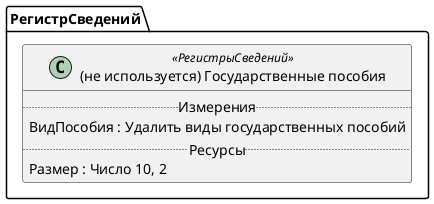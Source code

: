 ﻿@startuml УдалитьГосударственныеПособия
'!include templates.wsd
'..\include templates.wsd
class РегистрСведений.УдалитьГосударственныеПособия as "(не используется) Государственные пособия" <<РегистрыСведений>>
{
..Измерения..
ВидПособия : Удалить виды государственных пособий
..Ресурсы..
Размер : Число 10, 2
}
@enduml
